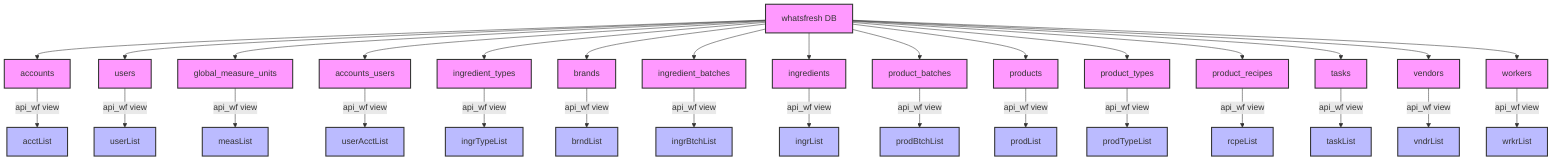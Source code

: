 graph TD
    %% whatsfresh database tables
    whatsfresh[whatsfresh DB]
    accounts[accounts]
    users[users]
    measures[global_measure_units]
    acc_users[accounts_users]
    ingr_types[ingredient_types]
    brands[brands]
    ingr_batches[ingredient_batches]
    ingredients[ingredients]
    prod_batches[product_batches]
    products[products]
    prod_types[product_types]
    prod_recipes[product_recipes]
    tasks[tasks]
    vendors[vendors]
    workers[workers]
    
    %% Source relationships
    whatsfresh --> accounts
    whatsfresh --> users
    whatsfresh --> measures
    whatsfresh --> acc_users
    whatsfresh --> ingr_types
    whatsfresh --> brands
    whatsfresh --> ingr_batches
    whatsfresh --> ingredients
    whatsfresh --> prod_batches
    whatsfresh --> products
    whatsfresh --> prod_types
    whatsfresh --> prod_recipes
    whatsfresh --> tasks
    whatsfresh --> vendors
    whatsfresh --> workers

    %% api_wf views
    accounts --> |api_wf view|acctList
    users --> |api_wf view|userList
    measures --> |api_wf view|measList
    acc_users --> |api_wf view|userAcctList
    ingr_types --> |api_wf view|ingrTypeList
    brands --> |api_wf view|brndList
    ingr_batches --> |api_wf view|ingrBtchList
    ingredients --> |api_wf view|ingrList
    prod_batches --> |api_wf view|prodBtchList
    products --> |api_wf view|prodList
    prod_types --> |api_wf view|prodTypeList
    prod_recipes --> |api_wf view|rcpeList
    tasks --> |api_wf view|taskList
    vendors --> |api_wf view|vndrList
    workers --> |api_wf view|wrkrList

    %% Styling
    classDef default fill:#f9f,stroke:#333,stroke-width:2px
    classDef views fill:#bbf,stroke:#333,stroke-width:2px
    class acctList,userList,measList,userAcctList,ingrTypeList,brndList,ingrBtchList,ingrList,prodBtchList,prodList,prodTypeList,rcpeList,taskList,vndrList,wrkrList views